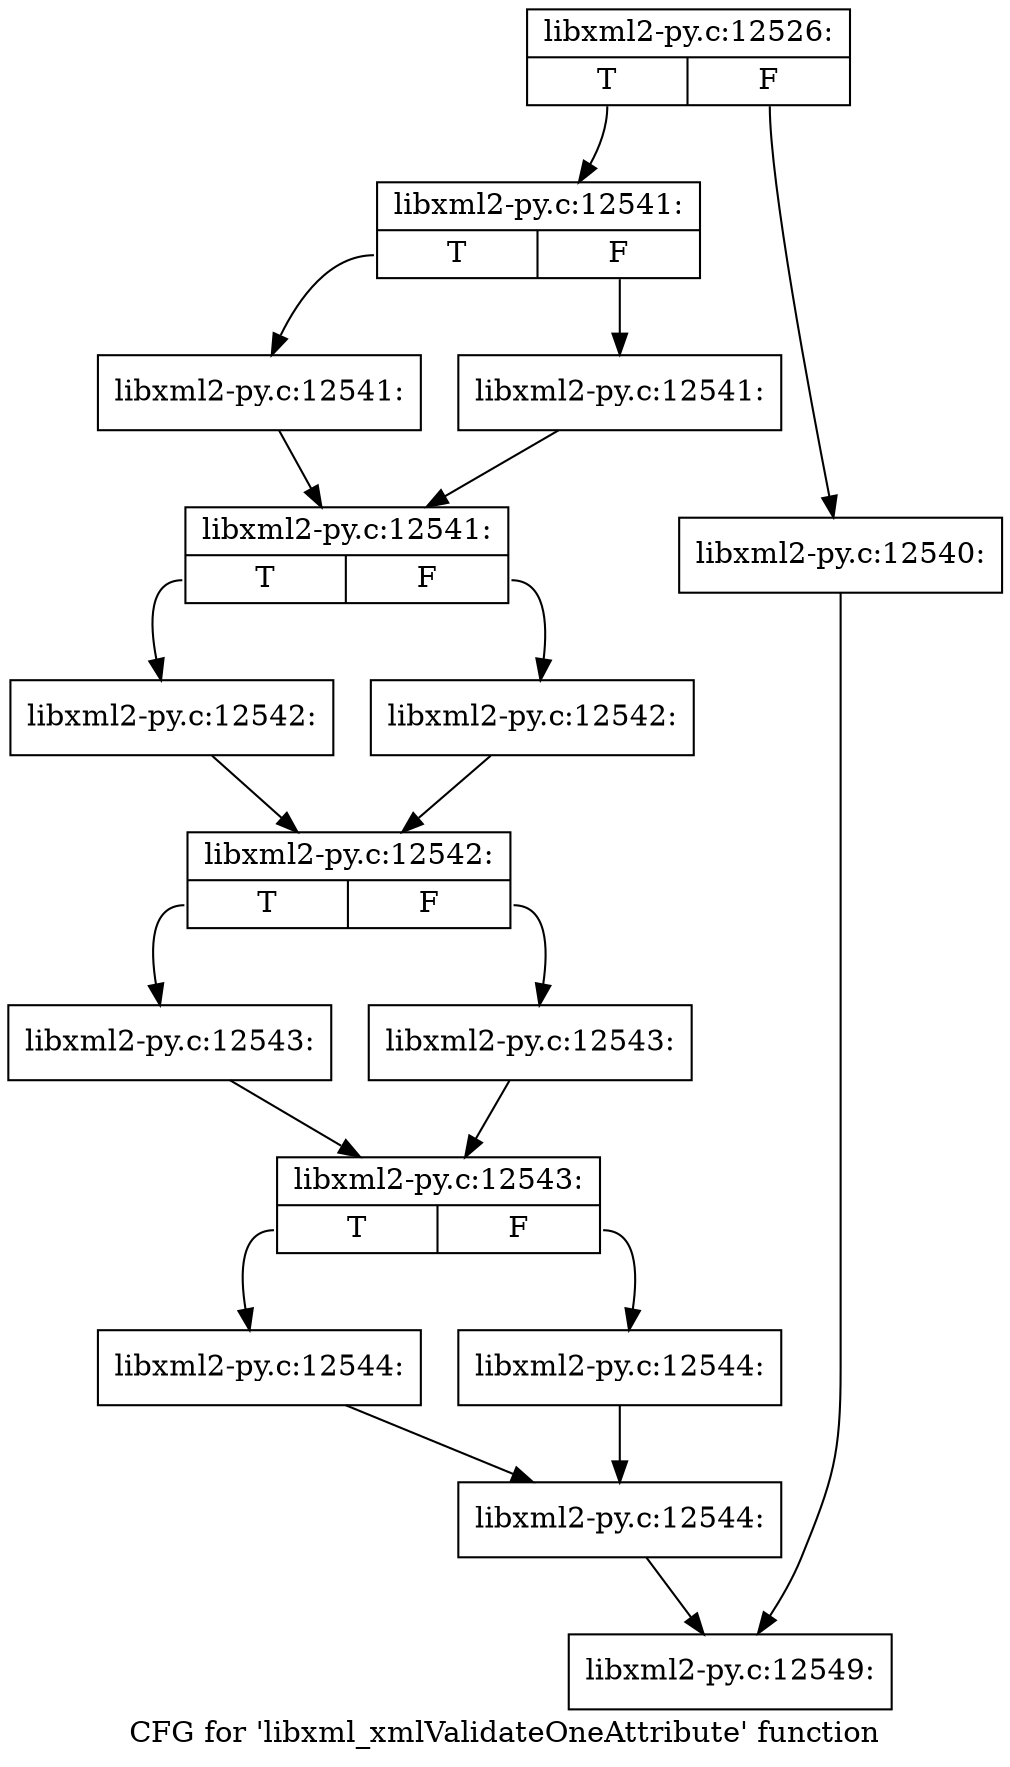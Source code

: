 digraph "CFG for 'libxml_xmlValidateOneAttribute' function" {
	label="CFG for 'libxml_xmlValidateOneAttribute' function";

	Node0x473f210 [shape=record,label="{libxml2-py.c:12526:|{<s0>T|<s1>F}}"];
	Node0x473f210:s0 -> Node0x47461a0;
	Node0x473f210:s1 -> Node0x4746150;
	Node0x4746150 [shape=record,label="{libxml2-py.c:12540:}"];
	Node0x4746150 -> Node0x4736300;
	Node0x47461a0 [shape=record,label="{libxml2-py.c:12541:|{<s0>T|<s1>F}}"];
	Node0x47461a0:s0 -> Node0x4746ce0;
	Node0x47461a0:s1 -> Node0x4746d30;
	Node0x4746ce0 [shape=record,label="{libxml2-py.c:12541:}"];
	Node0x4746ce0 -> Node0x4746d80;
	Node0x4746d30 [shape=record,label="{libxml2-py.c:12541:}"];
	Node0x4746d30 -> Node0x4746d80;
	Node0x4746d80 [shape=record,label="{libxml2-py.c:12541:|{<s0>T|<s1>F}}"];
	Node0x4746d80:s0 -> Node0x47473b0;
	Node0x4746d80:s1 -> Node0x4747400;
	Node0x47473b0 [shape=record,label="{libxml2-py.c:12542:}"];
	Node0x47473b0 -> Node0x4747450;
	Node0x4747400 [shape=record,label="{libxml2-py.c:12542:}"];
	Node0x4747400 -> Node0x4747450;
	Node0x4747450 [shape=record,label="{libxml2-py.c:12542:|{<s0>T|<s1>F}}"];
	Node0x4747450:s0 -> Node0x4747ae0;
	Node0x4747450:s1 -> Node0x4747b30;
	Node0x4747ae0 [shape=record,label="{libxml2-py.c:12543:}"];
	Node0x4747ae0 -> Node0x4747b80;
	Node0x4747b30 [shape=record,label="{libxml2-py.c:12543:}"];
	Node0x4747b30 -> Node0x4747b80;
	Node0x4747b80 [shape=record,label="{libxml2-py.c:12543:|{<s0>T|<s1>F}}"];
	Node0x4747b80:s0 -> Node0x47481b0;
	Node0x4747b80:s1 -> Node0x4748200;
	Node0x47481b0 [shape=record,label="{libxml2-py.c:12544:}"];
	Node0x47481b0 -> Node0x4748250;
	Node0x4748200 [shape=record,label="{libxml2-py.c:12544:}"];
	Node0x4748200 -> Node0x4748250;
	Node0x4748250 [shape=record,label="{libxml2-py.c:12544:}"];
	Node0x4748250 -> Node0x4736300;
	Node0x4736300 [shape=record,label="{libxml2-py.c:12549:}"];
}

